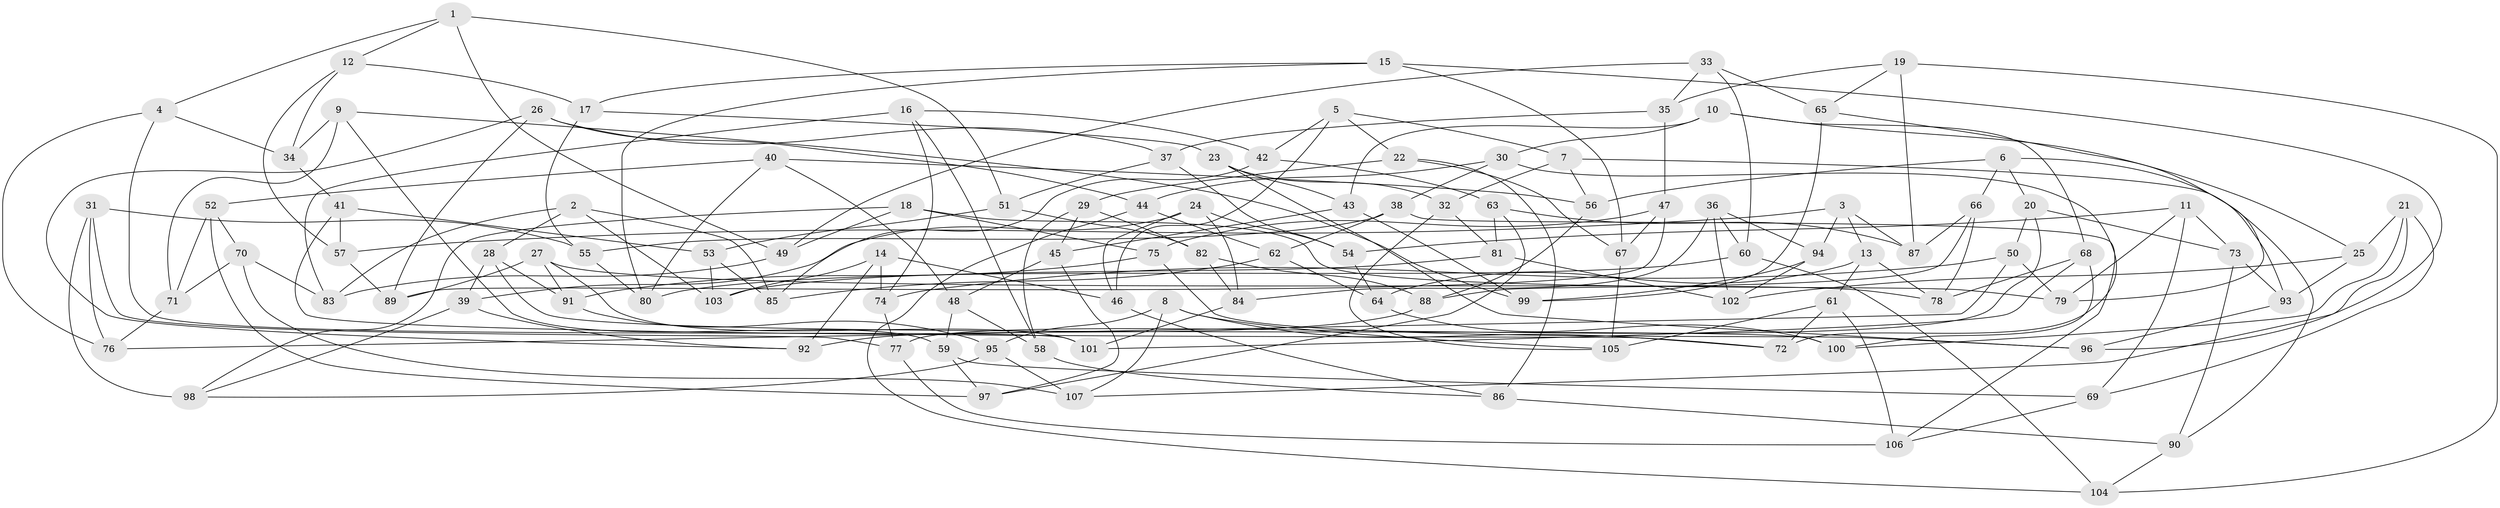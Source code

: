 // coarse degree distribution, {3: 0.21428571428571427, 4: 0.23809523809523808, 6: 0.11904761904761904, 7: 0.11904761904761904, 5: 0.14285714285714285, 8: 0.09523809523809523, 9: 0.047619047619047616, 10: 0.023809523809523808}
// Generated by graph-tools (version 1.1) at 2025/03/03/04/25 22:03:42]
// undirected, 107 vertices, 214 edges
graph export_dot {
graph [start="1"]
  node [color=gray90,style=filled];
  1;
  2;
  3;
  4;
  5;
  6;
  7;
  8;
  9;
  10;
  11;
  12;
  13;
  14;
  15;
  16;
  17;
  18;
  19;
  20;
  21;
  22;
  23;
  24;
  25;
  26;
  27;
  28;
  29;
  30;
  31;
  32;
  33;
  34;
  35;
  36;
  37;
  38;
  39;
  40;
  41;
  42;
  43;
  44;
  45;
  46;
  47;
  48;
  49;
  50;
  51;
  52;
  53;
  54;
  55;
  56;
  57;
  58;
  59;
  60;
  61;
  62;
  63;
  64;
  65;
  66;
  67;
  68;
  69;
  70;
  71;
  72;
  73;
  74;
  75;
  76;
  77;
  78;
  79;
  80;
  81;
  82;
  83;
  84;
  85;
  86;
  87;
  88;
  89;
  90;
  91;
  92;
  93;
  94;
  95;
  96;
  97;
  98;
  99;
  100;
  101;
  102;
  103;
  104;
  105;
  106;
  107;
  1 -- 51;
  1 -- 12;
  1 -- 49;
  1 -- 4;
  2 -- 28;
  2 -- 83;
  2 -- 103;
  2 -- 85;
  3 -- 94;
  3 -- 57;
  3 -- 13;
  3 -- 87;
  4 -- 101;
  4 -- 34;
  4 -- 76;
  5 -- 22;
  5 -- 7;
  5 -- 42;
  5 -- 46;
  6 -- 56;
  6 -- 20;
  6 -- 66;
  6 -- 93;
  7 -- 56;
  7 -- 90;
  7 -- 32;
  8 -- 107;
  8 -- 95;
  8 -- 105;
  8 -- 72;
  9 -- 99;
  9 -- 34;
  9 -- 71;
  9 -- 59;
  10 -- 68;
  10 -- 30;
  10 -- 25;
  10 -- 43;
  11 -- 79;
  11 -- 54;
  11 -- 69;
  11 -- 73;
  12 -- 17;
  12 -- 34;
  12 -- 57;
  13 -- 61;
  13 -- 64;
  13 -- 78;
  14 -- 103;
  14 -- 46;
  14 -- 92;
  14 -- 74;
  15 -- 80;
  15 -- 17;
  15 -- 67;
  15 -- 96;
  16 -- 83;
  16 -- 74;
  16 -- 58;
  16 -- 42;
  17 -- 23;
  17 -- 55;
  18 -- 79;
  18 -- 75;
  18 -- 49;
  18 -- 98;
  19 -- 87;
  19 -- 65;
  19 -- 104;
  19 -- 35;
  20 -- 50;
  20 -- 77;
  20 -- 73;
  21 -- 25;
  21 -- 107;
  21 -- 69;
  21 -- 100;
  22 -- 67;
  22 -- 86;
  22 -- 29;
  23 -- 43;
  23 -- 96;
  23 -- 32;
  24 -- 46;
  24 -- 54;
  24 -- 39;
  24 -- 84;
  25 -- 93;
  25 -- 102;
  26 -- 44;
  26 -- 92;
  26 -- 37;
  26 -- 89;
  27 -- 78;
  27 -- 101;
  27 -- 89;
  27 -- 91;
  28 -- 39;
  28 -- 91;
  28 -- 100;
  29 -- 58;
  29 -- 45;
  29 -- 82;
  30 -- 72;
  30 -- 38;
  30 -- 44;
  31 -- 76;
  31 -- 55;
  31 -- 98;
  31 -- 77;
  32 -- 81;
  32 -- 105;
  33 -- 65;
  33 -- 35;
  33 -- 60;
  33 -- 49;
  34 -- 41;
  35 -- 47;
  35 -- 37;
  36 -- 60;
  36 -- 94;
  36 -- 102;
  36 -- 84;
  37 -- 51;
  37 -- 54;
  38 -- 62;
  38 -- 106;
  38 -- 55;
  39 -- 98;
  39 -- 92;
  40 -- 80;
  40 -- 48;
  40 -- 56;
  40 -- 52;
  41 -- 57;
  41 -- 72;
  41 -- 53;
  42 -- 63;
  42 -- 85;
  43 -- 45;
  43 -- 99;
  44 -- 104;
  44 -- 62;
  45 -- 97;
  45 -- 48;
  46 -- 86;
  47 -- 75;
  47 -- 67;
  47 -- 89;
  48 -- 59;
  48 -- 58;
  49 -- 83;
  50 -- 76;
  50 -- 79;
  50 -- 74;
  51 -- 82;
  51 -- 53;
  52 -- 70;
  52 -- 97;
  52 -- 71;
  53 -- 103;
  53 -- 85;
  54 -- 64;
  55 -- 80;
  56 -- 88;
  57 -- 89;
  58 -- 86;
  59 -- 97;
  59 -- 69;
  60 -- 104;
  60 -- 80;
  61 -- 72;
  61 -- 106;
  61 -- 105;
  62 -- 64;
  62 -- 85;
  63 -- 97;
  63 -- 81;
  63 -- 87;
  64 -- 100;
  65 -- 79;
  65 -- 99;
  66 -- 88;
  66 -- 78;
  66 -- 87;
  67 -- 105;
  68 -- 78;
  68 -- 101;
  68 -- 100;
  69 -- 106;
  70 -- 107;
  70 -- 71;
  70 -- 83;
  71 -- 76;
  73 -- 93;
  73 -- 90;
  74 -- 77;
  75 -- 96;
  75 -- 91;
  77 -- 106;
  81 -- 102;
  81 -- 103;
  82 -- 88;
  82 -- 84;
  84 -- 101;
  86 -- 90;
  88 -- 92;
  90 -- 104;
  91 -- 95;
  93 -- 96;
  94 -- 102;
  94 -- 99;
  95 -- 107;
  95 -- 98;
}
